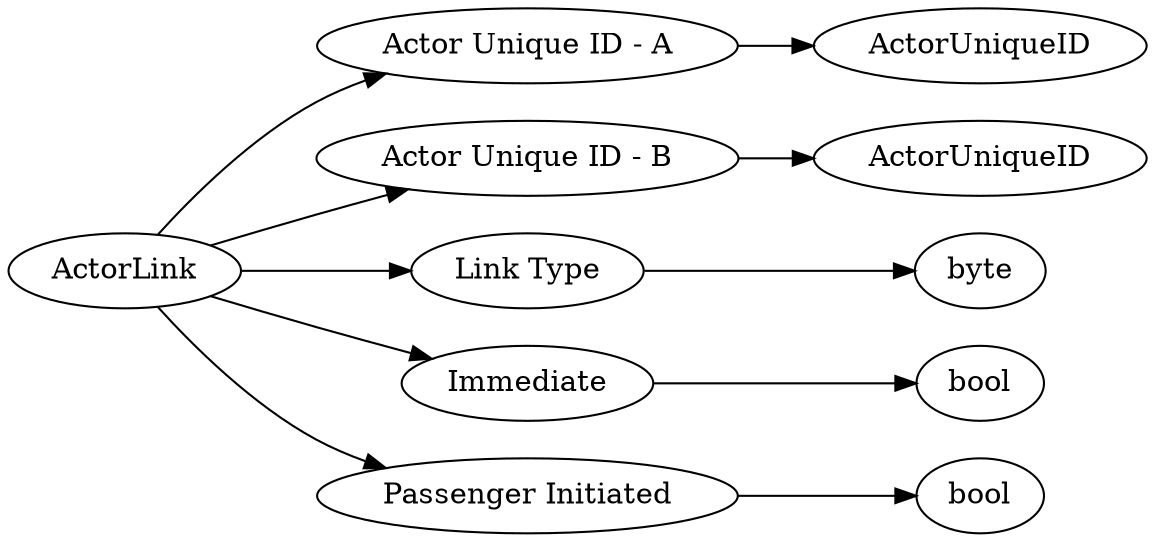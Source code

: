 digraph "ActorLink" {
rankdir = LR
110
110 -> 111
111 -> 112
110 -> 113
113 -> 114
110 -> 115
115 -> 116
110 -> 117
117 -> 118
110 -> 119
119 -> 120

110 [label="ActorLink",comment="name: \"ActorLink\", typeName: \"\", id: 110, branchId: 0, recurseId: -1, attributes: 0, notes: \"\""];
111 [label="Actor Unique ID - A",comment="name: \"Actor Unique ID - A\", typeName: \"ActorUniqueID\", id: 111, branchId: 0, recurseId: -1, attributes: 256, notes: \"\""];
112 [label="ActorUniqueID",comment="name: \"ActorUniqueID\", typeName: \"\", id: 112, branchId: 0, recurseId: -1, attributes: 512, notes: \"\""];
113 [label="Actor Unique ID - B",comment="name: \"Actor Unique ID - B\", typeName: \"ActorUniqueID\", id: 113, branchId: 0, recurseId: -1, attributes: 256, notes: \"\""];
114 [label="ActorUniqueID",comment="name: \"ActorUniqueID\", typeName: \"\", id: 114, branchId: 0, recurseId: -1, attributes: 512, notes: \"\""];
115 [label="Link Type",comment="name: \"Link Type\", typeName: \"\", id: 115, branchId: 0, recurseId: -1, attributes: 0, notes: \"\""];
116 [label="byte",comment="name: \"byte\", typeName: \"\", id: 116, branchId: 0, recurseId: -1, attributes: 512, notes: \"\""];
117 [label="Immediate",comment="name: \"Immediate\", typeName: \"\", id: 117, branchId: 0, recurseId: -1, attributes: 0, notes: \"\""];
118 [label="bool",comment="name: \"bool\", typeName: \"\", id: 118, branchId: 0, recurseId: -1, attributes: 512, notes: \"\""];
119 [label="Passenger Initiated",comment="name: \"Passenger Initiated\", typeName: \"\", id: 119, branchId: 0, recurseId: -1, attributes: 0, notes: \"Whether the link was changed by the passenger\""];
120 [label="bool",comment="name: \"bool\", typeName: \"\", id: 120, branchId: 0, recurseId: -1, attributes: 512, notes: \"\""];
{ rank = max;112;114;116;118;120}

}
